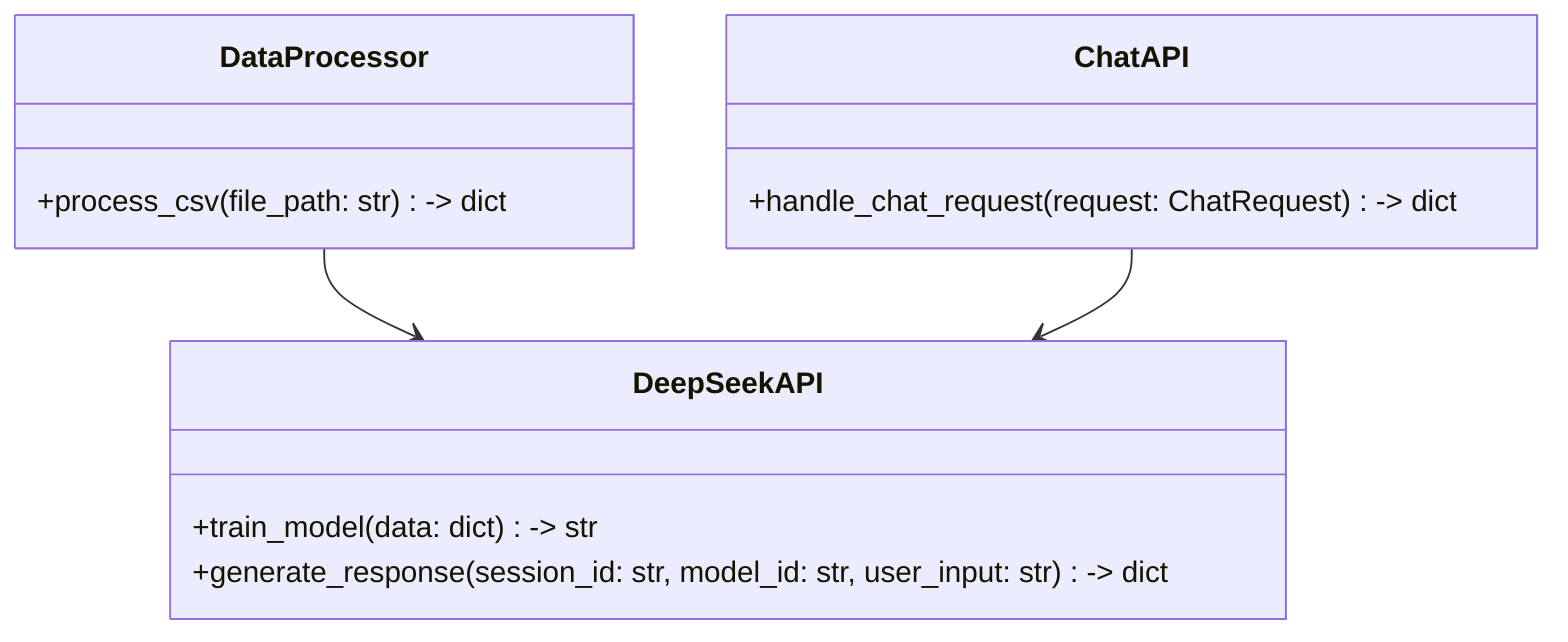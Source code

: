 classDiagram
    class DataProcessor {
        +process_csv(file_path: str) -> dict
    }
    class DeepSeekAPI {
        +train_model(data: dict) -> str
        +generate_response(session_id: str, model_id: str, user_input: str) -> dict
    }
    class ChatAPI {
        +handle_chat_request(request: ChatRequest) -> dict
    }
    DataProcessor --> DeepSeekAPI
    ChatAPI --> DeepSeekAPI
